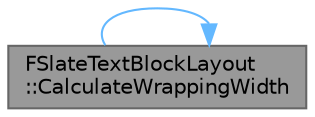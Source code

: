 digraph "FSlateTextBlockLayout::CalculateWrappingWidth"
{
 // INTERACTIVE_SVG=YES
 // LATEX_PDF_SIZE
  bgcolor="transparent";
  edge [fontname=Helvetica,fontsize=10,labelfontname=Helvetica,labelfontsize=10];
  node [fontname=Helvetica,fontsize=10,shape=box,height=0.2,width=0.4];
  rankdir="LR";
  Node1 [id="Node000001",label="FSlateTextBlockLayout\l::CalculateWrappingWidth",height=0.2,width=0.4,color="gray40", fillcolor="grey60", style="filled", fontcolor="black",tooltip="Calculate the wrapping width based on the given fixed wrap width, and whether we're auto-wrapping."];
  Node1 -> Node1 [id="edge1_Node000001_Node000001",color="steelblue1",style="solid",tooltip=" "];
}
